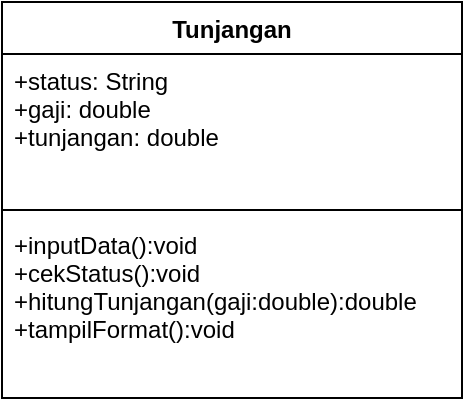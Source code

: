 <mxfile version="13.9.2" type="github">
  <diagram id="6LbbxWErWVtMhvHk_Kt1" name="Page-1">
    <mxGraphModel dx="1038" dy="548" grid="1" gridSize="10" guides="1" tooltips="1" connect="1" arrows="1" fold="1" page="1" pageScale="1" pageWidth="850" pageHeight="1100" math="0" shadow="0">
      <root>
        <mxCell id="0" />
        <mxCell id="1" parent="0" />
        <mxCell id="E9K9l2GJ59DeIypdt7G6-5" value="Tunjangan" style="swimlane;fontStyle=1;align=center;verticalAlign=top;childLayout=stackLayout;horizontal=1;startSize=26;horizontalStack=0;resizeParent=1;resizeParentMax=0;resizeLast=0;collapsible=1;marginBottom=0;" vertex="1" parent="1">
          <mxGeometry x="30" y="20" width="230" height="198" as="geometry" />
        </mxCell>
        <mxCell id="E9K9l2GJ59DeIypdt7G6-6" value="+status: String&#xa;+gaji: double&#xa;+tunjangan: double" style="text;strokeColor=none;fillColor=none;align=left;verticalAlign=top;spacingLeft=4;spacingRight=4;overflow=hidden;rotatable=0;points=[[0,0.5],[1,0.5]];portConstraint=eastwest;" vertex="1" parent="E9K9l2GJ59DeIypdt7G6-5">
          <mxGeometry y="26" width="230" height="74" as="geometry" />
        </mxCell>
        <mxCell id="E9K9l2GJ59DeIypdt7G6-7" value="" style="line;strokeWidth=1;fillColor=none;align=left;verticalAlign=middle;spacingTop=-1;spacingLeft=3;spacingRight=3;rotatable=0;labelPosition=right;points=[];portConstraint=eastwest;" vertex="1" parent="E9K9l2GJ59DeIypdt7G6-5">
          <mxGeometry y="100" width="230" height="8" as="geometry" />
        </mxCell>
        <mxCell id="E9K9l2GJ59DeIypdt7G6-8" value="+inputData():void&#xa;+cekStatus():void&#xa;+hitungTunjangan(gaji:double):double&#xa;+tampilFormat():void" style="text;strokeColor=none;fillColor=none;align=left;verticalAlign=top;spacingLeft=4;spacingRight=4;overflow=hidden;rotatable=0;points=[[0,0.5],[1,0.5]];portConstraint=eastwest;" vertex="1" parent="E9K9l2GJ59DeIypdt7G6-5">
          <mxGeometry y="108" width="230" height="90" as="geometry" />
        </mxCell>
      </root>
    </mxGraphModel>
  </diagram>
</mxfile>
